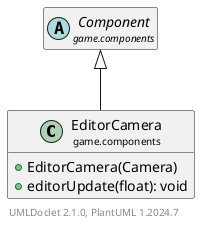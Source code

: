 @startuml
    set namespaceSeparator none
    hide empty fields
    hide empty methods

    class "<size:14>EditorCamera\n<size:10>game.components" as game.components.EditorCamera [[EditorCamera.html]] {
        +EditorCamera(Camera)
        +editorUpdate(float): void
    }

    abstract class "<size:14>Component\n<size:10>game.components" as game.components.Component [[Component.html]]

    game.components.Component <|-- game.components.EditorCamera

    center footer UMLDoclet 2.1.0, PlantUML %version()
@enduml
